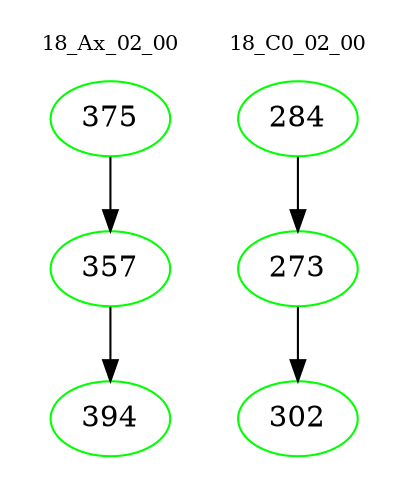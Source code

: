 digraph{
subgraph cluster_0 {
color = white
label = "18_Ax_02_00";
fontsize=10;
T0_375 [label="375", color="green"]
T0_375 -> T0_357 [color="black"]
T0_357 [label="357", color="green"]
T0_357 -> T0_394 [color="black"]
T0_394 [label="394", color="green"]
}
subgraph cluster_1 {
color = white
label = "18_C0_02_00";
fontsize=10;
T1_284 [label="284", color="green"]
T1_284 -> T1_273 [color="black"]
T1_273 [label="273", color="green"]
T1_273 -> T1_302 [color="black"]
T1_302 [label="302", color="green"]
}
}

